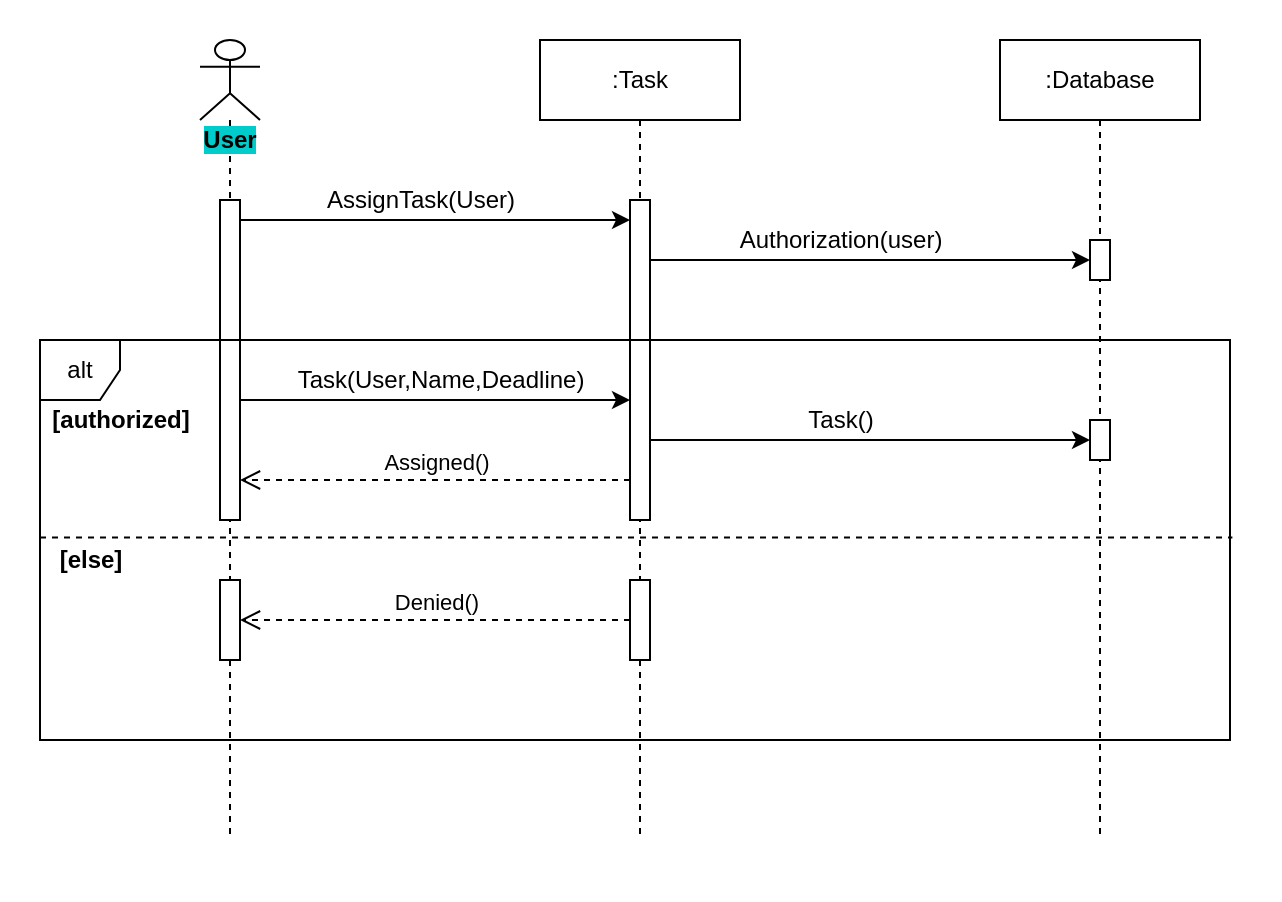 <mxfile version="13.8.3" type="device"><diagram id="w3UwtNBTPtdnh4tHWzUj" name="Page-1"><mxGraphModel dx="1422" dy="800" grid="1" gridSize="10" guides="1" tooltips="1" connect="1" arrows="1" fold="1" page="1" pageScale="1" pageWidth="850" pageHeight="1100" math="0" shadow="0"><root><mxCell id="0"/><mxCell id="1" parent="0"/><mxCell id="XY1uVw8Qgy4Zzxywd9AL-31" value="" style="rounded=0;whiteSpace=wrap;html=1;strokeColor=none;" vertex="1" parent="1"><mxGeometry x="90" y="60" width="640" height="450" as="geometry"/></mxCell><mxCell id="XY1uVw8Qgy4Zzxywd9AL-1" value="&lt;b style=&quot;background-color: rgb(0 , 204 , 204)&quot;&gt;User&lt;/b&gt;" style="shape=umlLifeline;participant=umlActor;perimeter=lifelinePerimeter;whiteSpace=wrap;html=1;container=1;collapsible=0;recursiveResize=0;verticalAlign=top;spacingTop=36;outlineConnect=0;" vertex="1" parent="1"><mxGeometry x="190" y="80" width="30" height="400" as="geometry"/></mxCell><mxCell id="XY1uVw8Qgy4Zzxywd9AL-26" value="" style="html=1;points=[];perimeter=orthogonalPerimeter;" vertex="1" parent="XY1uVw8Qgy4Zzxywd9AL-1"><mxGeometry x="10" y="270" width="10" height="40" as="geometry"/></mxCell><mxCell id="XY1uVw8Qgy4Zzxywd9AL-2" value=":Task" style="shape=umlLifeline;perimeter=lifelinePerimeter;whiteSpace=wrap;html=1;container=1;collapsible=0;recursiveResize=0;outlineConnect=0;" vertex="1" parent="1"><mxGeometry x="360" y="80" width="100" height="400" as="geometry"/></mxCell><mxCell id="XY1uVw8Qgy4Zzxywd9AL-8" value="" style="html=1;points=[];perimeter=orthogonalPerimeter;" vertex="1" parent="XY1uVw8Qgy4Zzxywd9AL-2"><mxGeometry x="45" y="80" width="10" height="160" as="geometry"/></mxCell><mxCell id="XY1uVw8Qgy4Zzxywd9AL-27" value="" style="html=1;points=[];perimeter=orthogonalPerimeter;" vertex="1" parent="XY1uVw8Qgy4Zzxywd9AL-2"><mxGeometry x="45" y="270" width="10" height="40" as="geometry"/></mxCell><mxCell id="XY1uVw8Qgy4Zzxywd9AL-3" value=":Database" style="shape=umlLifeline;perimeter=lifelinePerimeter;whiteSpace=wrap;html=1;container=1;collapsible=0;recursiveResize=0;outlineConnect=0;" vertex="1" parent="1"><mxGeometry x="590" y="80" width="100" height="400" as="geometry"/></mxCell><mxCell id="XY1uVw8Qgy4Zzxywd9AL-12" value="" style="html=1;points=[];perimeter=orthogonalPerimeter;" vertex="1" parent="XY1uVw8Qgy4Zzxywd9AL-3"><mxGeometry x="45" y="100" width="10" height="20" as="geometry"/></mxCell><mxCell id="XY1uVw8Qgy4Zzxywd9AL-22" value="" style="html=1;points=[];perimeter=orthogonalPerimeter;" vertex="1" parent="XY1uVw8Qgy4Zzxywd9AL-3"><mxGeometry x="45" y="190" width="10" height="20" as="geometry"/></mxCell><mxCell id="XY1uVw8Qgy4Zzxywd9AL-5" value="" style="endArrow=classic;html=1;" edge="1" parent="1" source="XY1uVw8Qgy4Zzxywd9AL-7" target="XY1uVw8Qgy4Zzxywd9AL-8"><mxGeometry width="50" height="50" relative="1" as="geometry"><mxPoint x="50" y="390" as="sourcePoint"/><mxPoint x="100" y="340" as="targetPoint"/><Array as="points"><mxPoint x="310" y="170"/></Array></mxGeometry></mxCell><mxCell id="XY1uVw8Qgy4Zzxywd9AL-7" value="" style="html=1;points=[];perimeter=orthogonalPerimeter;" vertex="1" parent="1"><mxGeometry x="200" y="160" width="10" height="160" as="geometry"/></mxCell><mxCell id="XY1uVw8Qgy4Zzxywd9AL-9" value="AssignTask(User)" style="text;html=1;align=center;verticalAlign=middle;resizable=0;points=[];autosize=1;" vertex="1" parent="1"><mxGeometry x="245" y="150" width="110" height="20" as="geometry"/></mxCell><mxCell id="XY1uVw8Qgy4Zzxywd9AL-11" value="" style="endArrow=classic;html=1;" edge="1" parent="1" source="XY1uVw8Qgy4Zzxywd9AL-8" target="XY1uVw8Qgy4Zzxywd9AL-12"><mxGeometry width="50" height="50" relative="1" as="geometry"><mxPoint x="425" y="190" as="sourcePoint"/><mxPoint x="620" y="190" as="targetPoint"/><Array as="points"><mxPoint x="525" y="190"/></Array></mxGeometry></mxCell><mxCell id="XY1uVw8Qgy4Zzxywd9AL-13" value="Authorization(user)" style="text;html=1;align=center;verticalAlign=middle;resizable=0;points=[];autosize=1;" vertex="1" parent="1"><mxGeometry x="450" y="170" width="120" height="20" as="geometry"/></mxCell><mxCell id="XY1uVw8Qgy4Zzxywd9AL-15" value="" style="endArrow=none;dashed=1;html=1;exitX=0;exitY=0.494;exitDx=0;exitDy=0;exitPerimeter=0;entryX=1.002;entryY=0.494;entryDx=0;entryDy=0;entryPerimeter=0;" edge="1" parent="1" source="XY1uVw8Qgy4Zzxywd9AL-14" target="XY1uVw8Qgy4Zzxywd9AL-14"><mxGeometry width="50" height="50" relative="1" as="geometry"><mxPoint x="810" y="440" as="sourcePoint"/><mxPoint x="860" y="390" as="targetPoint"/></mxGeometry></mxCell><mxCell id="XY1uVw8Qgy4Zzxywd9AL-20" value="" style="endArrow=classic;html=1;" edge="1" parent="1" source="XY1uVw8Qgy4Zzxywd9AL-7" target="XY1uVw8Qgy4Zzxywd9AL-8"><mxGeometry width="50" height="50" relative="1" as="geometry"><mxPoint x="220" y="250" as="sourcePoint"/><mxPoint x="405" y="250" as="targetPoint"/><Array as="points"><mxPoint x="310" y="260"/></Array></mxGeometry></mxCell><mxCell id="XY1uVw8Qgy4Zzxywd9AL-21" value="Task(User,Name,Deadline)" style="text;html=1;align=center;verticalAlign=middle;resizable=0;points=[];autosize=1;" vertex="1" parent="1"><mxGeometry x="230" y="240" width="160" height="20" as="geometry"/></mxCell><mxCell id="XY1uVw8Qgy4Zzxywd9AL-23" value="" style="endArrow=classic;html=1;" edge="1" parent="1" source="XY1uVw8Qgy4Zzxywd9AL-8" target="XY1uVw8Qgy4Zzxywd9AL-22"><mxGeometry width="50" height="50" relative="1" as="geometry"><mxPoint x="430" y="280" as="sourcePoint"/><mxPoint x="615" y="280" as="targetPoint"/><Array as="points"><mxPoint x="520" y="280"/></Array></mxGeometry></mxCell><mxCell id="XY1uVw8Qgy4Zzxywd9AL-24" value="Task()" style="text;html=1;align=center;verticalAlign=middle;resizable=0;points=[];autosize=1;" vertex="1" parent="1"><mxGeometry x="485" y="260" width="50" height="20" as="geometry"/></mxCell><mxCell id="XY1uVw8Qgy4Zzxywd9AL-25" value="Assigned()" style="html=1;verticalAlign=bottom;endArrow=open;dashed=1;endSize=8;" edge="1" parent="1" source="XY1uVw8Qgy4Zzxywd9AL-8" target="XY1uVw8Qgy4Zzxywd9AL-7"><mxGeometry relative="1" as="geometry"><mxPoint x="400" y="310" as="sourcePoint"/><mxPoint x="320" y="310" as="targetPoint"/><Array as="points"><mxPoint x="300" y="300"/></Array></mxGeometry></mxCell><mxCell id="XY1uVw8Qgy4Zzxywd9AL-28" value="Denied()" style="html=1;verticalAlign=bottom;endArrow=open;dashed=1;endSize=8;" edge="1" parent="1" source="XY1uVw8Qgy4Zzxywd9AL-27" target="XY1uVw8Qgy4Zzxywd9AL-26"><mxGeometry relative="1" as="geometry"><mxPoint x="355" y="370" as="sourcePoint"/><mxPoint x="275" y="370" as="targetPoint"/><Array as="points"><mxPoint x="300" y="370"/></Array></mxGeometry></mxCell><mxCell id="XY1uVw8Qgy4Zzxywd9AL-14" value="alt" style="shape=umlFrame;whiteSpace=wrap;html=1;width=40;height=30;" vertex="1" parent="1"><mxGeometry x="110" y="230" width="595" height="200" as="geometry"/></mxCell><mxCell id="XY1uVw8Qgy4Zzxywd9AL-29" value="&lt;b&gt;[authorized]&lt;/b&gt;" style="text;html=1;align=center;verticalAlign=middle;resizable=0;points=[];autosize=1;" vertex="1" parent="1"><mxGeometry x="110" y="260" width="80" height="20" as="geometry"/></mxCell><mxCell id="XY1uVw8Qgy4Zzxywd9AL-30" value="&lt;b&gt;[else]&lt;/b&gt;" style="text;html=1;align=center;verticalAlign=middle;resizable=0;points=[];autosize=1;" vertex="1" parent="1"><mxGeometry x="110" y="330" width="50" height="20" as="geometry"/></mxCell></root></mxGraphModel></diagram></mxfile>